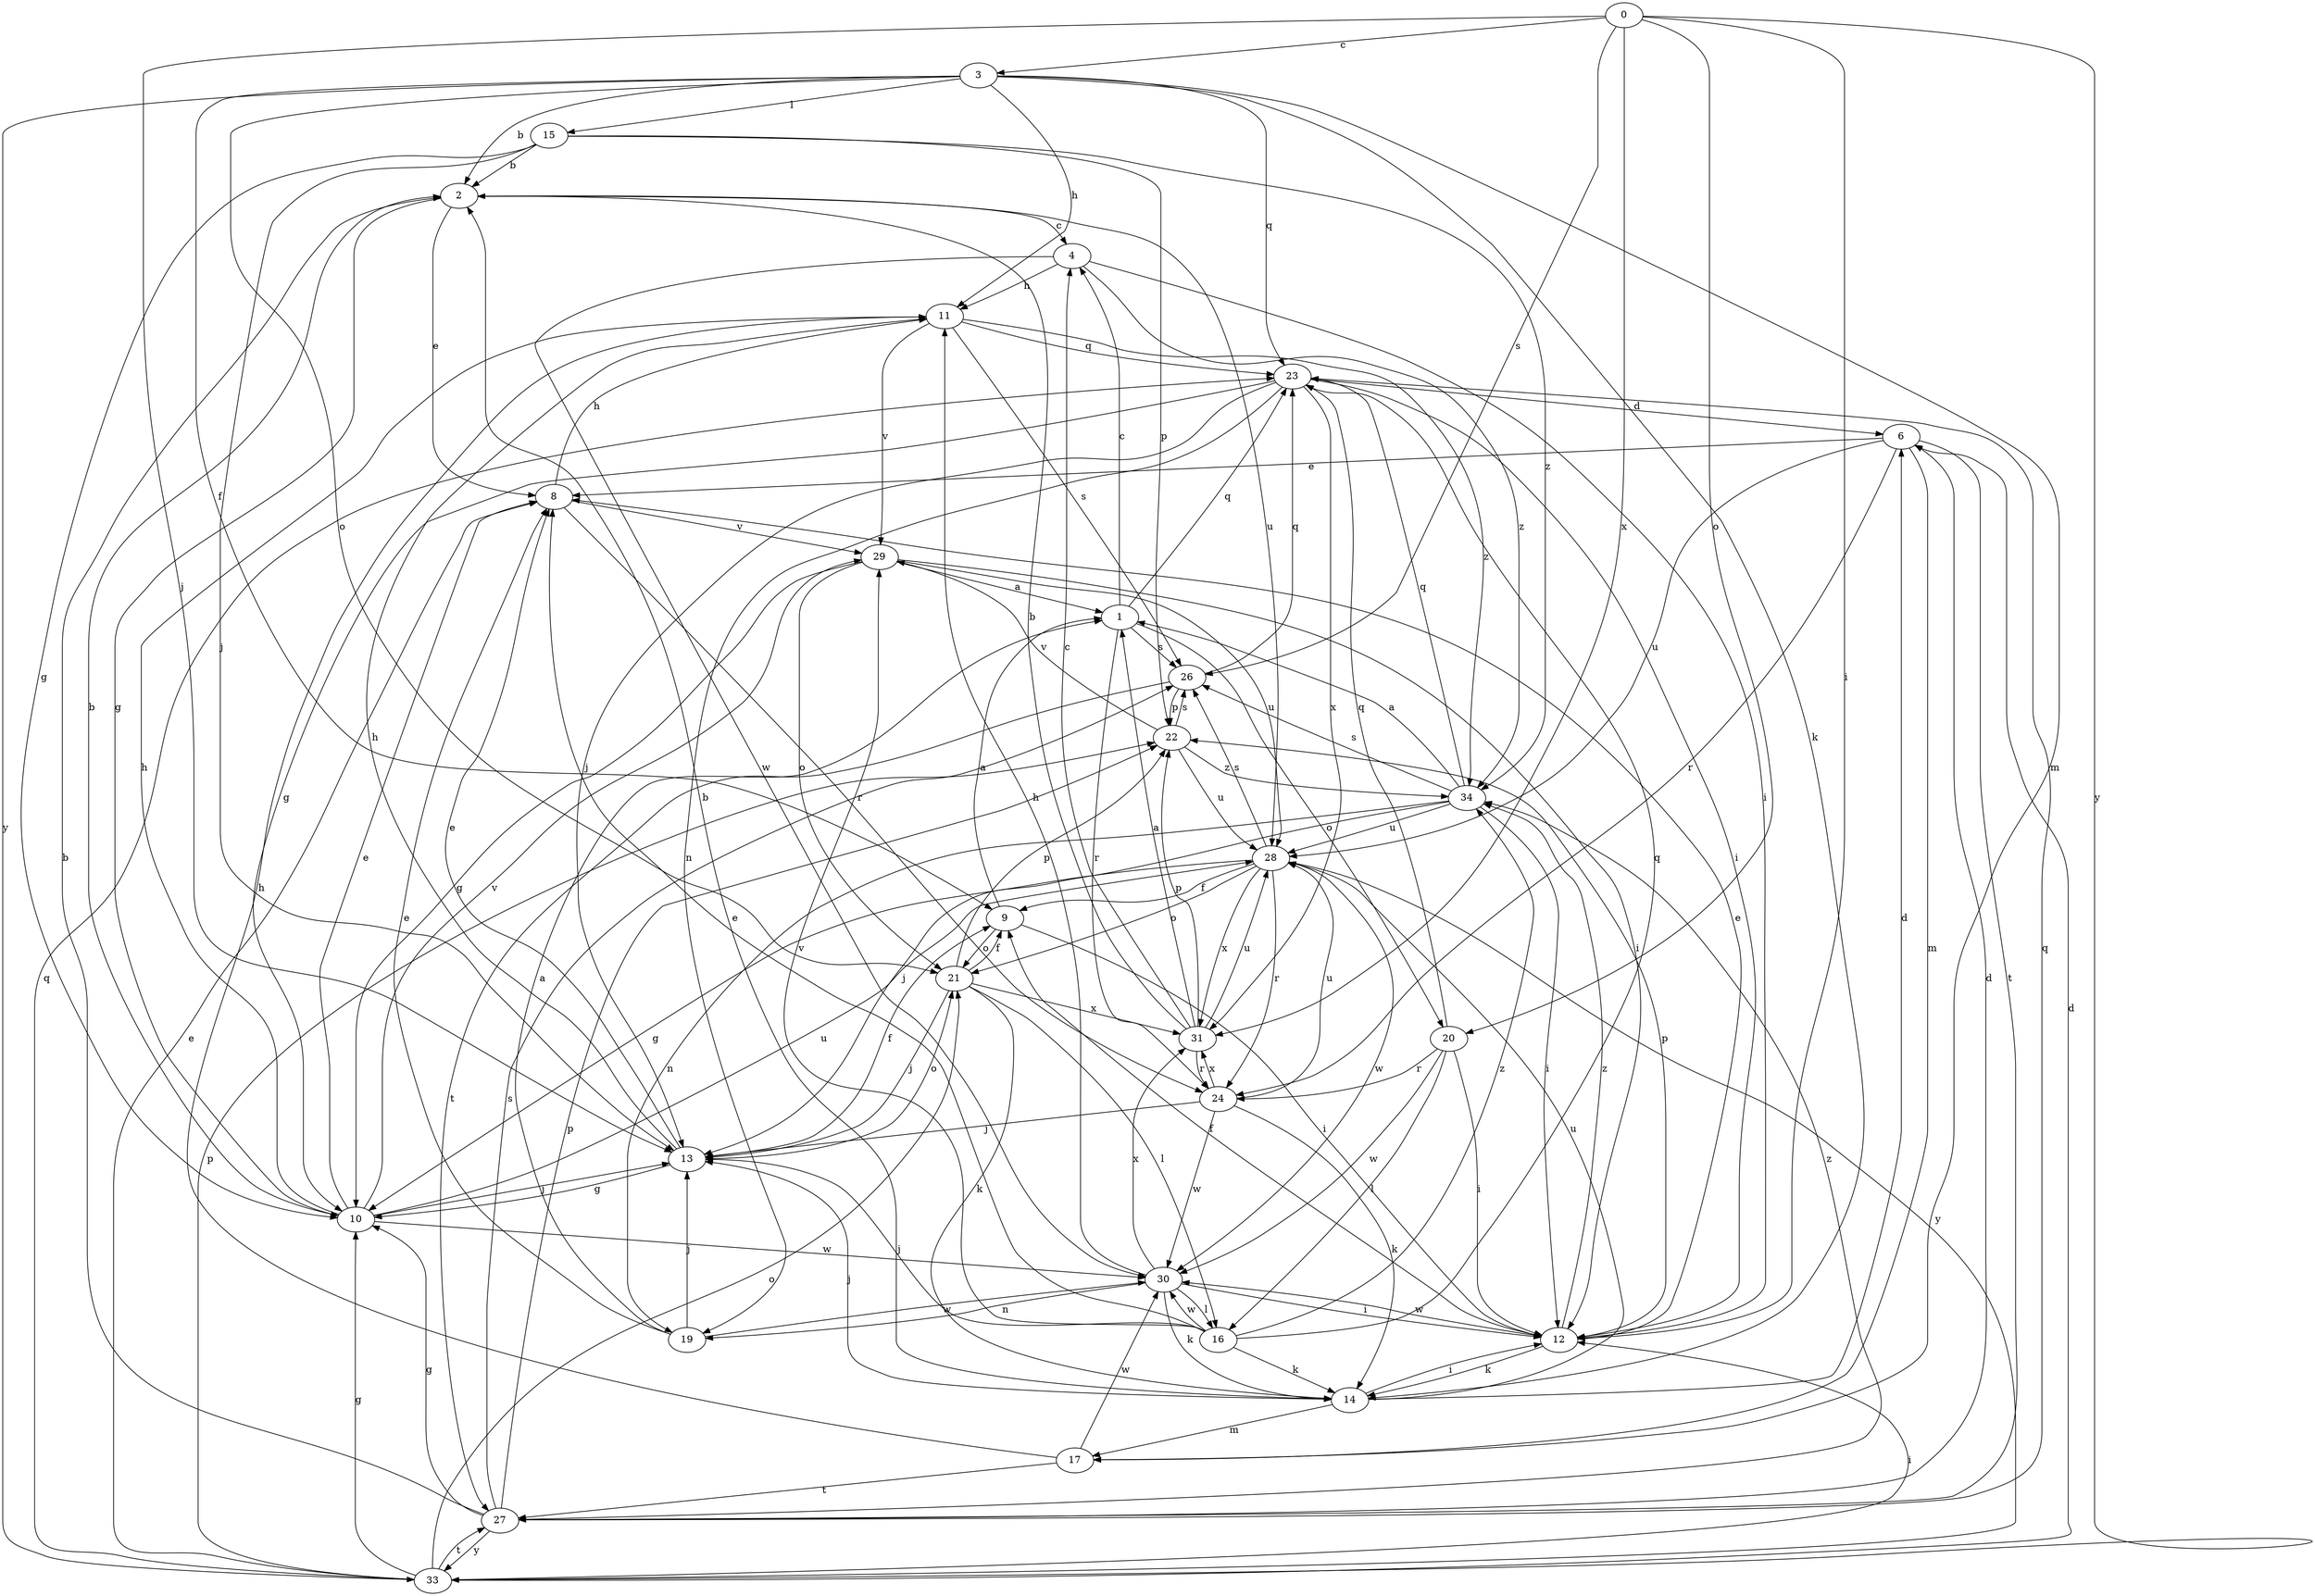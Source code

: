 strict digraph  {
0;
1;
2;
3;
4;
6;
8;
9;
10;
11;
12;
13;
14;
15;
16;
17;
19;
20;
21;
22;
23;
24;
26;
27;
28;
29;
30;
31;
33;
34;
0 -> 3  [label=c];
0 -> 12  [label=i];
0 -> 13  [label=j];
0 -> 20  [label=o];
0 -> 26  [label=s];
0 -> 31  [label=x];
0 -> 33  [label=y];
1 -> 4  [label=c];
1 -> 20  [label=o];
1 -> 23  [label=q];
1 -> 24  [label=r];
1 -> 26  [label=s];
2 -> 4  [label=c];
2 -> 8  [label=e];
2 -> 10  [label=g];
2 -> 28  [label=u];
3 -> 2  [label=b];
3 -> 9  [label=f];
3 -> 11  [label=h];
3 -> 14  [label=k];
3 -> 15  [label=l];
3 -> 17  [label=m];
3 -> 21  [label=o];
3 -> 23  [label=q];
3 -> 33  [label=y];
4 -> 11  [label=h];
4 -> 12  [label=i];
4 -> 30  [label=w];
4 -> 34  [label=z];
6 -> 8  [label=e];
6 -> 17  [label=m];
6 -> 24  [label=r];
6 -> 27  [label=t];
6 -> 28  [label=u];
8 -> 11  [label=h];
8 -> 24  [label=r];
8 -> 29  [label=v];
9 -> 1  [label=a];
9 -> 12  [label=i];
9 -> 21  [label=o];
10 -> 2  [label=b];
10 -> 8  [label=e];
10 -> 11  [label=h];
10 -> 13  [label=j];
10 -> 28  [label=u];
10 -> 29  [label=v];
10 -> 30  [label=w];
11 -> 23  [label=q];
11 -> 26  [label=s];
11 -> 29  [label=v];
11 -> 34  [label=z];
12 -> 8  [label=e];
12 -> 9  [label=f];
12 -> 14  [label=k];
12 -> 22  [label=p];
12 -> 30  [label=w];
12 -> 34  [label=z];
13 -> 8  [label=e];
13 -> 9  [label=f];
13 -> 10  [label=g];
13 -> 11  [label=h];
13 -> 21  [label=o];
14 -> 2  [label=b];
14 -> 6  [label=d];
14 -> 12  [label=i];
14 -> 13  [label=j];
14 -> 17  [label=m];
14 -> 28  [label=u];
15 -> 2  [label=b];
15 -> 10  [label=g];
15 -> 13  [label=j];
15 -> 22  [label=p];
15 -> 34  [label=z];
16 -> 8  [label=e];
16 -> 13  [label=j];
16 -> 14  [label=k];
16 -> 23  [label=q];
16 -> 29  [label=v];
16 -> 30  [label=w];
16 -> 34  [label=z];
17 -> 11  [label=h];
17 -> 27  [label=t];
17 -> 30  [label=w];
19 -> 1  [label=a];
19 -> 8  [label=e];
19 -> 13  [label=j];
19 -> 30  [label=w];
20 -> 12  [label=i];
20 -> 16  [label=l];
20 -> 23  [label=q];
20 -> 24  [label=r];
20 -> 30  [label=w];
21 -> 9  [label=f];
21 -> 13  [label=j];
21 -> 14  [label=k];
21 -> 16  [label=l];
21 -> 22  [label=p];
21 -> 31  [label=x];
22 -> 26  [label=s];
22 -> 28  [label=u];
22 -> 29  [label=v];
22 -> 34  [label=z];
23 -> 6  [label=d];
23 -> 10  [label=g];
23 -> 12  [label=i];
23 -> 13  [label=j];
23 -> 19  [label=n];
23 -> 31  [label=x];
24 -> 13  [label=j];
24 -> 14  [label=k];
24 -> 28  [label=u];
24 -> 30  [label=w];
24 -> 31  [label=x];
26 -> 22  [label=p];
26 -> 23  [label=q];
26 -> 27  [label=t];
27 -> 2  [label=b];
27 -> 6  [label=d];
27 -> 10  [label=g];
27 -> 22  [label=p];
27 -> 23  [label=q];
27 -> 26  [label=s];
27 -> 33  [label=y];
27 -> 34  [label=z];
28 -> 9  [label=f];
28 -> 10  [label=g];
28 -> 21  [label=o];
28 -> 24  [label=r];
28 -> 26  [label=s];
28 -> 30  [label=w];
28 -> 31  [label=x];
28 -> 33  [label=y];
29 -> 1  [label=a];
29 -> 10  [label=g];
29 -> 12  [label=i];
29 -> 21  [label=o];
29 -> 28  [label=u];
30 -> 11  [label=h];
30 -> 12  [label=i];
30 -> 14  [label=k];
30 -> 16  [label=l];
30 -> 19  [label=n];
30 -> 31  [label=x];
31 -> 1  [label=a];
31 -> 2  [label=b];
31 -> 4  [label=c];
31 -> 22  [label=p];
31 -> 24  [label=r];
31 -> 28  [label=u];
33 -> 6  [label=d];
33 -> 8  [label=e];
33 -> 10  [label=g];
33 -> 12  [label=i];
33 -> 21  [label=o];
33 -> 22  [label=p];
33 -> 23  [label=q];
33 -> 27  [label=t];
34 -> 1  [label=a];
34 -> 12  [label=i];
34 -> 13  [label=j];
34 -> 19  [label=n];
34 -> 23  [label=q];
34 -> 26  [label=s];
34 -> 28  [label=u];
}
